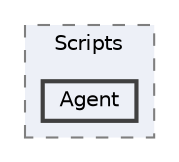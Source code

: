 digraph "/Users/peterlakatos/School/Diploma_Thesis/UnityNavigation/Assets/Scripts/Agent"
{
 // LATEX_PDF_SIZE
  bgcolor="transparent";
  edge [fontname=Helvetica,fontsize=10,labelfontname=Helvetica,labelfontsize=10];
  node [fontname=Helvetica,fontsize=10,shape=box,height=0.2,width=0.4];
  compound=true
  subgraph clusterdir_f13b41af88cf68434578284aaf699e39 {
    graph [ bgcolor="#edf0f7", pencolor="grey50", label="Scripts", fontname=Helvetica,fontsize=10 style="filled,dashed", URL="dir_f13b41af88cf68434578284aaf699e39.html",tooltip=""]
  dir_353ba5e56ce7422c3d1dcb643d313fbc [label="Agent", fillcolor="#edf0f7", color="grey25", style="filled,bold", URL="dir_353ba5e56ce7422c3d1dcb643d313fbc.html",tooltip=""];
  }
}
